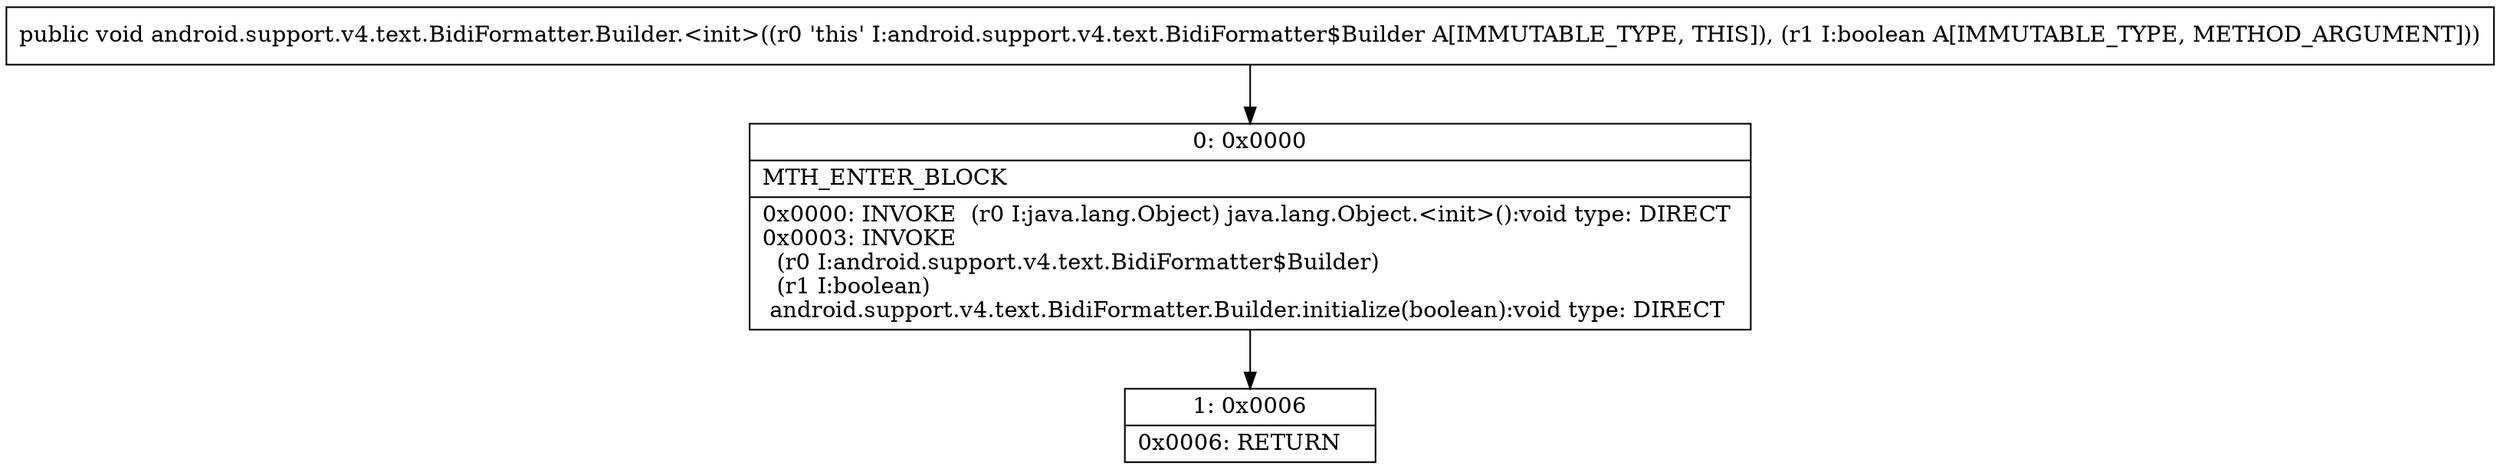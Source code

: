 digraph "CFG forandroid.support.v4.text.BidiFormatter.Builder.\<init\>(Z)V" {
Node_0 [shape=record,label="{0\:\ 0x0000|MTH_ENTER_BLOCK\l|0x0000: INVOKE  (r0 I:java.lang.Object) java.lang.Object.\<init\>():void type: DIRECT \l0x0003: INVOKE  \l  (r0 I:android.support.v4.text.BidiFormatter$Builder)\l  (r1 I:boolean)\l android.support.v4.text.BidiFormatter.Builder.initialize(boolean):void type: DIRECT \l}"];
Node_1 [shape=record,label="{1\:\ 0x0006|0x0006: RETURN   \l}"];
MethodNode[shape=record,label="{public void android.support.v4.text.BidiFormatter.Builder.\<init\>((r0 'this' I:android.support.v4.text.BidiFormatter$Builder A[IMMUTABLE_TYPE, THIS]), (r1 I:boolean A[IMMUTABLE_TYPE, METHOD_ARGUMENT])) }"];
MethodNode -> Node_0;
Node_0 -> Node_1;
}

